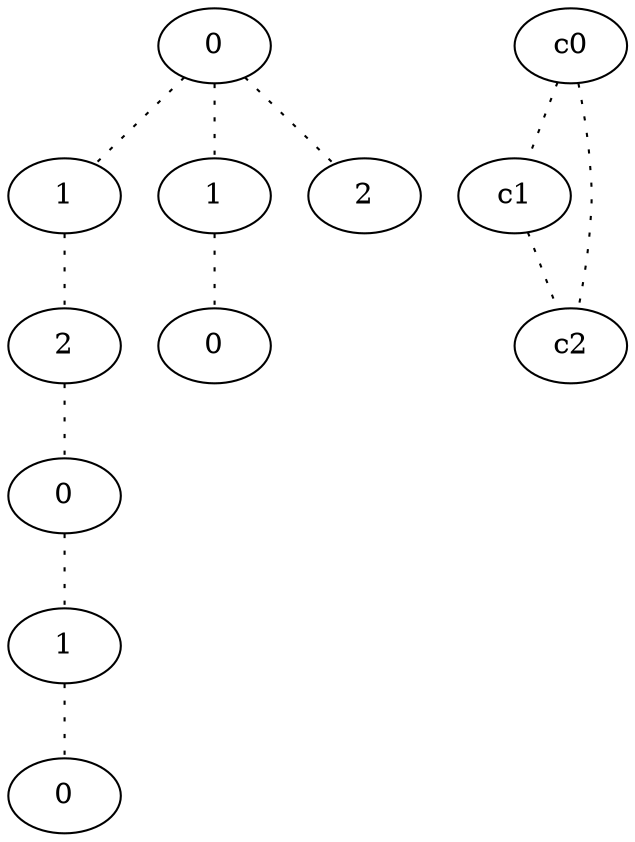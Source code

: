 graph {
a0[label=0];
a1[label=1];
a2[label=2];
a3[label=0];
a4[label=1];
a5[label=0];
a6[label=1];
a7[label=0];
a8[label=2];
a0 -- a1 [style=dotted];
a0 -- a6 [style=dotted];
a0 -- a8 [style=dotted];
a1 -- a2 [style=dotted];
a2 -- a3 [style=dotted];
a3 -- a4 [style=dotted];
a4 -- a5 [style=dotted];
a6 -- a7 [style=dotted];
c0 -- c1 [style=dotted];
c0 -- c2 [style=dotted];
c1 -- c2 [style=dotted];
}
